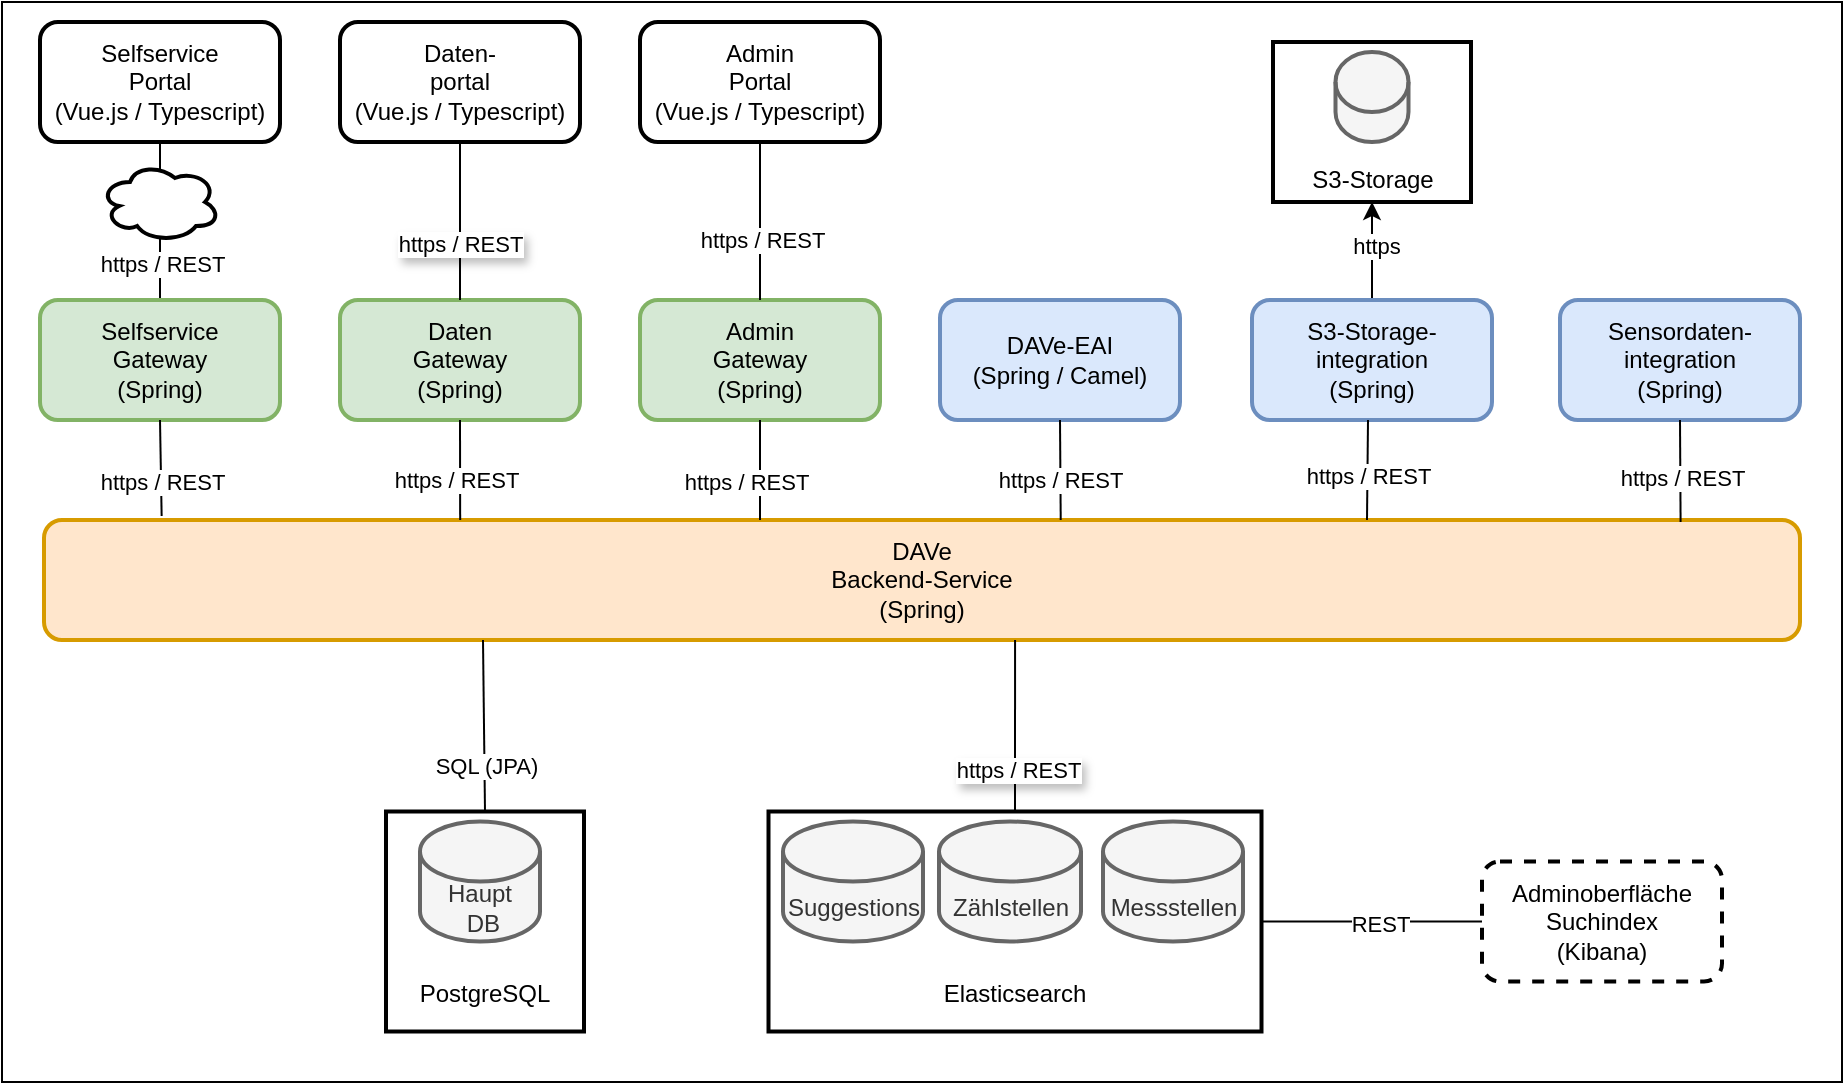 <mxfile version="27.0.5">
  <diagram name="Seite-1" id="tGG2_EKl2SILYdKcwT7H">
    <mxGraphModel dx="1426" dy="961" grid="1" gridSize="10" guides="1" tooltips="1" connect="1" arrows="1" fold="1" page="1" pageScale="1" pageWidth="827" pageHeight="1169" math="0" shadow="0">
      <root>
        <mxCell id="0" />
        <mxCell id="1" parent="0" />
        <mxCell id="_WJWJX7_Ri2AHZJ0Nav1-1" value="" style="rounded=0;whiteSpace=wrap;html=1;fillColor=#FFFFFF;" parent="1" vertex="1">
          <mxGeometry x="11" y="20" width="920" height="540" as="geometry" />
        </mxCell>
        <mxCell id="_WJWJX7_Ri2AHZJ0Nav1-46" style="edgeStyle=orthogonalEdgeStyle;rounded=0;orthogonalLoop=1;jettySize=auto;html=1;exitX=0.5;exitY=1;exitDx=0;exitDy=0;entryX=0.5;entryY=0;entryDx=0;entryDy=0;endArrow=none;startFill=0;strokeColor=light-dark(#000000,#000000);" parent="1" source="_WJWJX7_Ri2AHZJ0Nav1-2" target="_WJWJX7_Ri2AHZJ0Nav1-5" edge="1">
          <mxGeometry relative="1" as="geometry" />
        </mxCell>
        <mxCell id="_WJWJX7_Ri2AHZJ0Nav1-49" value="https / REST" style="edgeLabel;html=1;align=center;verticalAlign=middle;resizable=0;points=[];fontColor=light-dark(#000000,#000000);labelBackgroundColor=#FFFFFF;" parent="_WJWJX7_Ri2AHZJ0Nav1-46" vertex="1" connectable="0">
          <mxGeometry x="-0.709" relative="1" as="geometry">
            <mxPoint x="1" y="49" as="offset" />
          </mxGeometry>
        </mxCell>
        <mxCell id="_WJWJX7_Ri2AHZJ0Nav1-2" value="&lt;font style=&quot;color: light-dark(rgb(0, 0, 0), rgb(0, 0, 0));&quot;&gt;Selfservice&lt;br&gt;Portal&lt;br&gt;(Vue.js / Typescript)&lt;/font&gt;" style="rounded=1;whiteSpace=wrap;html=1;strokeWidth=2;fillColor=none;strokeColor=light-dark(#000000,#000000);" parent="1" vertex="1">
          <mxGeometry x="30" y="30" width="120" height="60" as="geometry" />
        </mxCell>
        <mxCell id="_WJWJX7_Ri2AHZJ0Nav1-3" value="Daten-&lt;br&gt;portal&lt;br&gt;(Vue.js / Typescript)" style="rounded=1;whiteSpace=wrap;html=1;strokeWidth=2;fillColor=none;strokeColor=light-dark(#000000,#000000);fontColor=light-dark(#000000,#000000);" parent="1" vertex="1">
          <mxGeometry x="180" y="30" width="120" height="60" as="geometry" />
        </mxCell>
        <mxCell id="_WJWJX7_Ri2AHZJ0Nav1-4" value="Admin&lt;br&gt;Portal&lt;br&gt;(Vue.js / Typescript)" style="rounded=1;whiteSpace=wrap;html=1;strokeWidth=2;fontColor=light-dark(#000000,#000000);fillColor=none;strokeColor=light-dark(#000000,#000000);" parent="1" vertex="1">
          <mxGeometry x="330" y="30" width="120" height="60" as="geometry" />
        </mxCell>
        <mxCell id="_WJWJX7_Ri2AHZJ0Nav1-5" value="Selfservice&lt;br&gt;Gateway&lt;br&gt;(Spring)" style="rounded=1;whiteSpace=wrap;html=1;strokeWidth=2;fillColor=#d5e8d4;strokeColor=#82b366;fontColor=light-dark(#000000,#000000);" parent="1" vertex="1">
          <mxGeometry x="30" y="169" width="120" height="60" as="geometry" />
        </mxCell>
        <mxCell id="_WJWJX7_Ri2AHZJ0Nav1-6" value="Daten&lt;br&gt;Gateway&lt;br&gt;(Spring)" style="rounded=1;whiteSpace=wrap;html=1;strokeWidth=2;fillColor=#d5e8d4;strokeColor=#82b366;fontColor=light-dark(#000000,#000000);" parent="1" vertex="1">
          <mxGeometry x="180" y="169" width="120" height="60" as="geometry" />
        </mxCell>
        <mxCell id="_WJWJX7_Ri2AHZJ0Nav1-7" value="Admin&lt;br&gt;Gateway&lt;br&gt;(Spring)" style="rounded=1;whiteSpace=wrap;html=1;strokeWidth=2;fillColor=#d5e8d4;strokeColor=#82b366;fontColor=light-dark(#000000,#000000);" parent="1" vertex="1">
          <mxGeometry x="330" y="169" width="120" height="60" as="geometry" />
        </mxCell>
        <mxCell id="_WJWJX7_Ri2AHZJ0Nav1-8" value="&lt;font style=&quot;color: light-dark(rgb(0, 0, 0), rgb(0, 0, 0));&quot;&gt;DAVe&lt;br&gt;Backend-Service&lt;br&gt;(Spring)&lt;/font&gt;" style="rounded=1;whiteSpace=wrap;html=1;strokeWidth=2;fillColor=#ffe6cc;strokeColor=#d79b00;" parent="1" vertex="1">
          <mxGeometry x="32" y="279" width="878" height="60" as="geometry" />
        </mxCell>
        <mxCell id="_WJWJX7_Ri2AHZJ0Nav1-9" value="" style="endArrow=none;html=1;rounded=0;entryX=0.5;entryY=1;entryDx=0;entryDy=0;exitX=0.067;exitY=-0.033;exitDx=0;exitDy=0;exitPerimeter=0;strokeColor=#000000;labelBackgroundColor=#FFFFFF;fontColor=#000000;" parent="1" source="_WJWJX7_Ri2AHZJ0Nav1-8" target="_WJWJX7_Ri2AHZJ0Nav1-5" edge="1">
          <mxGeometry width="50" height="50" relative="1" as="geometry">
            <mxPoint x="90" y="269" as="sourcePoint" />
            <mxPoint x="438" y="229" as="targetPoint" />
          </mxGeometry>
        </mxCell>
        <mxCell id="_WJWJX7_Ri2AHZJ0Nav1-10" value="" style="endArrow=none;html=1;rounded=0;entryX=0.5;entryY=1;entryDx=0;entryDy=0;exitX=0.237;exitY=0;exitDx=0;exitDy=0;exitPerimeter=0;labelBackgroundColor=#FFFFFF;fontColor=#000000;strokeColor=#000000;" parent="1" source="_WJWJX7_Ri2AHZJ0Nav1-8" target="_WJWJX7_Ri2AHZJ0Nav1-6" edge="1">
          <mxGeometry width="50" height="50" relative="1" as="geometry">
            <mxPoint x="240" y="269" as="sourcePoint" />
            <mxPoint x="438" y="229" as="targetPoint" />
          </mxGeometry>
        </mxCell>
        <mxCell id="_WJWJX7_Ri2AHZJ0Nav1-11" value="" style="endArrow=none;html=1;rounded=0;entryX=0.5;entryY=1;entryDx=0;entryDy=0;labelBackgroundColor=#FFFFFF;fontColor=#000000;strokeColor=#000000;" parent="1" target="_WJWJX7_Ri2AHZJ0Nav1-7" edge="1">
          <mxGeometry width="50" height="50" relative="1" as="geometry">
            <mxPoint x="390" y="279" as="sourcePoint" />
            <mxPoint x="438" y="229" as="targetPoint" />
          </mxGeometry>
        </mxCell>
        <mxCell id="_WJWJX7_Ri2AHZJ0Nav1-12" value="https / REST" style="edgeLabel;html=1;align=center;verticalAlign=middle;resizable=0;points=[];labelBackgroundColor=#FFFFFF;fontColor=#000000;" parent="_WJWJX7_Ri2AHZJ0Nav1-11" vertex="1" connectable="0">
          <mxGeometry x="0.461" y="1" relative="1" as="geometry">
            <mxPoint x="-6" y="17" as="offset" />
          </mxGeometry>
        </mxCell>
        <mxCell id="_WJWJX7_Ri2AHZJ0Nav1-13" value="https / REST" style="edgeLabel;html=1;align=center;verticalAlign=middle;resizable=0;points=[];labelBackgroundColor=#FFFFFF;fontColor=#000000;" parent="1" vertex="1" connectable="0">
          <mxGeometry x="238.0" y="259.004" as="geometry" />
        </mxCell>
        <mxCell id="_WJWJX7_Ri2AHZJ0Nav1-14" value="https / REST" style="edgeLabel;html=1;align=center;verticalAlign=middle;resizable=0;points=[];labelBackgroundColor=#FFFFFF;fontColor=#000000;" parent="1" vertex="1" connectable="0">
          <mxGeometry x="91.0" y="259.004" as="geometry">
            <mxPoint y="1" as="offset" />
          </mxGeometry>
        </mxCell>
        <mxCell id="_WJWJX7_Ri2AHZJ0Nav1-15" value="" style="ellipse;shape=cloud;whiteSpace=wrap;html=1;strokeWidth=2;fillColor=#FFFFFF;strokeColor=light-dark(#000000,#000000);" parent="1" vertex="1">
          <mxGeometry x="60" y="100" width="60" height="40" as="geometry" />
        </mxCell>
        <mxCell id="_WJWJX7_Ri2AHZJ0Nav1-18" value="" style="endArrow=none;html=1;rounded=0;entryX=0.5;entryY=1;entryDx=0;entryDy=0;exitX=0.5;exitY=0;exitDx=0;exitDy=0;strokeColor=light-dark(#000000,#000000);" parent="1" source="_WJWJX7_Ri2AHZJ0Nav1-6" target="_WJWJX7_Ri2AHZJ0Nav1-3" edge="1">
          <mxGeometry width="50" height="50" relative="1" as="geometry">
            <mxPoint x="390" y="239" as="sourcePoint" />
            <mxPoint x="240" y="99" as="targetPoint" />
          </mxGeometry>
        </mxCell>
        <mxCell id="_WJWJX7_Ri2AHZJ0Nav1-48" value="https / REST" style="edgeLabel;html=1;align=center;verticalAlign=middle;resizable=0;points=[];fontColor=light-dark(#000000,#000000);textShadow=1;labelBackgroundColor=#FFFFFF;" parent="_WJWJX7_Ri2AHZJ0Nav1-18" vertex="1" connectable="0">
          <mxGeometry x="-0.288" relative="1" as="geometry">
            <mxPoint as="offset" />
          </mxGeometry>
        </mxCell>
        <mxCell id="_WJWJX7_Ri2AHZJ0Nav1-20" value="" style="endArrow=none;html=1;rounded=0;entryX=0.5;entryY=1;entryDx=0;entryDy=0;exitX=0.5;exitY=0;exitDx=0;exitDy=0;strokeColor=light-dark(#000000,#000000);" parent="1" source="_WJWJX7_Ri2AHZJ0Nav1-7" target="_WJWJX7_Ri2AHZJ0Nav1-4" edge="1">
          <mxGeometry width="50" height="50" relative="1" as="geometry">
            <mxPoint x="390" y="239" as="sourcePoint" />
            <mxPoint x="390" y="99" as="targetPoint" />
          </mxGeometry>
        </mxCell>
        <mxCell id="_WJWJX7_Ri2AHZJ0Nav1-47" value="https / REST" style="edgeLabel;html=1;align=center;verticalAlign=middle;resizable=0;points=[];labelBackgroundColor=#FFFFFF;fontColor=#000000;" parent="_WJWJX7_Ri2AHZJ0Nav1-20" vertex="1" connectable="0">
          <mxGeometry x="0.108" y="-1" relative="1" as="geometry">
            <mxPoint y="14" as="offset" />
          </mxGeometry>
        </mxCell>
        <mxCell id="_WJWJX7_Ri2AHZJ0Nav1-22" value="DAVe-EAI&lt;br&gt;(Spring / Camel)" style="rounded=1;whiteSpace=wrap;html=1;strokeWidth=2;fillColor=#dae8fc;strokeColor=#6c8ebf;fontColor=light-dark(#000000,#000000);" parent="1" vertex="1">
          <mxGeometry x="480" y="169" width="120" height="60" as="geometry" />
        </mxCell>
        <mxCell id="_WJWJX7_Ri2AHZJ0Nav1-23" value="" style="endArrow=none;html=1;rounded=0;entryX=0.5;entryY=1;entryDx=0;entryDy=0;exitX=0.579;exitY=0;exitDx=0;exitDy=0;exitPerimeter=0;labelBackgroundColor=#FFFFFF;fontColor=#000000;strokeColor=#000000;" parent="1" source="_WJWJX7_Ri2AHZJ0Nav1-8" target="_WJWJX7_Ri2AHZJ0Nav1-22" edge="1">
          <mxGeometry width="50" height="50" relative="1" as="geometry">
            <mxPoint x="1150" y="349" as="sourcePoint" />
            <mxPoint x="440" y="79" as="targetPoint" />
          </mxGeometry>
        </mxCell>
        <mxCell id="_WJWJX7_Ri2AHZJ0Nav1-24" value="https / REST" style="edgeLabel;html=1;align=center;verticalAlign=middle;resizable=0;points=[];labelBackgroundColor=#FFFFFF;fontColor=#000000;" parent="1" vertex="1" connectable="0">
          <mxGeometry x="540.0" y="259.007" as="geometry" />
        </mxCell>
        <mxCell id="_WJWJX7_Ri2AHZJ0Nav1-25" value="&lt;div&gt;&lt;br&gt;&lt;/div&gt;&lt;div&gt;&lt;br&gt;&lt;/div&gt;&lt;div&gt;&lt;br&gt;&lt;/div&gt;&lt;div&gt;&lt;br&gt;&lt;/div&gt;&lt;div&gt;&lt;span style=&quot;text-wrap-mode: nowrap;&quot;&gt;&lt;br&gt;&lt;/span&gt;&lt;/div&gt;&lt;div&gt;&lt;span style=&quot;text-wrap-mode: nowrap;&quot;&gt;PostgreSQL&lt;/span&gt;&lt;/div&gt;" style="rounded=0;whiteSpace=wrap;html=1;strokeWidth=2;fillColor=none;fontColor=light-dark(#000000,#000000);strokeColor=light-dark(#000000,#000000);" parent="1" vertex="1">
          <mxGeometry x="203" y="424.75" width="99" height="110" as="geometry" />
        </mxCell>
        <mxCell id="_WJWJX7_Ri2AHZJ0Nav1-27" value="Haupt&lt;br&gt;&amp;nbsp;DB" style="shape=cylinder3;whiteSpace=wrap;html=1;boundedLbl=1;backgroundOutline=1;size=15;strokeWidth=2;fillColor=#f5f5f5;fontColor=#333333;strokeColor=#666666;" parent="1" vertex="1">
          <mxGeometry x="220" y="429.75" width="60" height="60" as="geometry" />
        </mxCell>
        <mxCell id="_WJWJX7_Ri2AHZJ0Nav1-28" value="" style="endArrow=none;html=1;rounded=0;exitX=0.5;exitY=0;exitDx=0;exitDy=0;entryX=0.25;entryY=1;entryDx=0;entryDy=0;strokeColor=light-dark(#000000,#000000);" parent="1" source="_WJWJX7_Ri2AHZJ0Nav1-25" target="_WJWJX7_Ri2AHZJ0Nav1-8" edge="1">
          <mxGeometry width="50" height="50" relative="1" as="geometry">
            <mxPoint x="390" y="419" as="sourcePoint" />
            <mxPoint x="410" y="639" as="targetPoint" />
          </mxGeometry>
        </mxCell>
        <mxCell id="_WJWJX7_Ri2AHZJ0Nav1-29" value="SQL (JPA)" style="edgeLabel;html=1;align=center;verticalAlign=middle;resizable=0;points=[];labelBackgroundColor=#FFFFFF;fontColor=light-dark(#000000,#000000);" parent="_WJWJX7_Ri2AHZJ0Nav1-28" vertex="1" connectable="0">
          <mxGeometry x="-0.46" y="-1" relative="1" as="geometry">
            <mxPoint as="offset" />
          </mxGeometry>
        </mxCell>
        <mxCell id="_WJWJX7_Ri2AHZJ0Nav1-31" value="&lt;div&gt;&lt;br&gt;&lt;/div&gt;&lt;div&gt;&lt;br&gt;&lt;/div&gt;&lt;div&gt;&lt;br&gt;&lt;/div&gt;&lt;div&gt;&lt;br&gt;&lt;/div&gt;&lt;div&gt;&lt;br&gt;&lt;/div&gt;Elasticsearch" style="rounded=0;whiteSpace=wrap;html=1;strokeWidth=2;fillColor=none;strokeColor=light-dark(#000000,#000000);fontColor=#000000;" parent="1" vertex="1">
          <mxGeometry x="394.25" y="424.75" width="246.5" height="110" as="geometry" />
        </mxCell>
        <mxCell id="_WJWJX7_Ri2AHZJ0Nav1-32" value="Suggestions" style="shape=cylinder3;whiteSpace=wrap;html=1;boundedLbl=1;backgroundOutline=1;size=15;strokeWidth=2;fillColor=#f5f5f5;fontColor=#333333;strokeColor=#666666;" parent="1" vertex="1">
          <mxGeometry x="401.5" y="429.75" width="70" height="60" as="geometry" />
        </mxCell>
        <mxCell id="_WJWJX7_Ri2AHZJ0Nav1-34" value="&lt;font style=&quot;color: light-dark(rgb(0, 0, 0), rgb(0, 0, 0));&quot;&gt;Adminoberfläche&lt;br&gt;Suchindex&lt;br&gt;(Kibana)&lt;/font&gt;" style="rounded=1;whiteSpace=wrap;html=1;strokeWidth=2;fontColor=#5C5C5C;dashed=1;strokeColor=light-dark(#000000,#000000);fillColor=light-dark(#FFFFFF,#FFFFFF);" parent="1" vertex="1">
          <mxGeometry x="751" y="449.75" width="120" height="60" as="geometry" />
        </mxCell>
        <mxCell id="_WJWJX7_Ri2AHZJ0Nav1-35" value="" style="endArrow=none;html=1;rounded=0;exitX=1;exitY=0.5;exitDx=0;exitDy=0;entryX=0;entryY=0.5;entryDx=0;entryDy=0;strokeColor=light-dark(#000000,#000000);" parent="1" source="_WJWJX7_Ri2AHZJ0Nav1-31" target="_WJWJX7_Ri2AHZJ0Nav1-34" edge="1">
          <mxGeometry width="50" height="50" relative="1" as="geometry">
            <mxPoint x="479" y="343.74" as="sourcePoint" />
            <mxPoint x="529" y="293.74" as="targetPoint" />
          </mxGeometry>
        </mxCell>
        <mxCell id="_WJWJX7_Ri2AHZJ0Nav1-36" value="REST" style="edgeLabel;html=1;align=center;verticalAlign=middle;resizable=0;points=[];labelBackgroundColor=#FFFFFF;fontColor=light-dark(#000000,#000000);" parent="_WJWJX7_Ri2AHZJ0Nav1-35" vertex="1" connectable="0">
          <mxGeometry x="-0.367" y="-1" relative="1" as="geometry">
            <mxPoint x="24" as="offset" />
          </mxGeometry>
        </mxCell>
        <mxCell id="_WJWJX7_Ri2AHZJ0Nav1-37" value="" style="endArrow=none;html=1;rounded=0;exitX=0.5;exitY=0;exitDx=0;exitDy=0;entryX=0.553;entryY=1;entryDx=0;entryDy=0;entryPerimeter=0;strokeColor=light-dark(#000000,#000000);" parent="1" source="_WJWJX7_Ri2AHZJ0Nav1-31" target="_WJWJX7_Ri2AHZJ0Nav1-8" edge="1">
          <mxGeometry width="50" height="50" relative="1" as="geometry">
            <mxPoint x="390" y="329" as="sourcePoint" />
            <mxPoint x="1180" y="459" as="targetPoint" />
          </mxGeometry>
        </mxCell>
        <mxCell id="_WJWJX7_Ri2AHZJ0Nav1-38" value="https / REST" style="edgeLabel;html=1;align=center;verticalAlign=middle;resizable=0;points=[];labelBackgroundColor=light-dark(#FFFFFF,#FFFFFF);fontColor=light-dark(#000000,#000000);textShadow=1;" parent="_WJWJX7_Ri2AHZJ0Nav1-37" vertex="1" connectable="0">
          <mxGeometry x="-0.497" y="-1" relative="1" as="geometry">
            <mxPoint as="offset" />
          </mxGeometry>
        </mxCell>
        <mxCell id="_b2bqmm1os4NKFd39sIz-3" style="edgeStyle=orthogonalEdgeStyle;rounded=0;orthogonalLoop=1;jettySize=auto;html=1;exitX=0.5;exitY=0;exitDx=0;exitDy=0;entryX=0.5;entryY=1;entryDx=0;entryDy=0;strokeColor=#000000;" edge="1" parent="1" source="_WJWJX7_Ri2AHZJ0Nav1-39" target="_b2bqmm1os4NKFd39sIz-1">
          <mxGeometry relative="1" as="geometry" />
        </mxCell>
        <mxCell id="_b2bqmm1os4NKFd39sIz-4" value="https" style="edgeLabel;html=1;align=center;verticalAlign=middle;resizable=0;points=[];labelBackgroundColor=light-dark(#FFFFFF,#FFFFFF);fontColor=#000000;" vertex="1" connectable="0" parent="_b2bqmm1os4NKFd39sIz-3">
          <mxGeometry x="0.119" y="-2" relative="1" as="geometry">
            <mxPoint as="offset" />
          </mxGeometry>
        </mxCell>
        <mxCell id="_WJWJX7_Ri2AHZJ0Nav1-39" value="S3-Storage-integration&lt;br&gt;(Spring)" style="rounded=1;whiteSpace=wrap;html=1;strokeWidth=2;fillColor=#dae8fc;strokeColor=#6c8ebf;fontColor=#000000;" parent="1" vertex="1">
          <mxGeometry x="636" y="169" width="120" height="60" as="geometry" />
        </mxCell>
        <mxCell id="_WJWJX7_Ri2AHZJ0Nav1-40" value="Sensordaten-integration&lt;br&gt;(Spring)" style="rounded=1;whiteSpace=wrap;html=1;strokeWidth=2;fillColor=#dae8fc;strokeColor=#6c8ebf;fontColor=#000000;" parent="1" vertex="1">
          <mxGeometry x="790" y="169" width="120" height="60" as="geometry" />
        </mxCell>
        <mxCell id="_WJWJX7_Ri2AHZJ0Nav1-41" value="" style="endArrow=none;html=1;rounded=0;exitX=0.75;exitY=0;exitDx=0;exitDy=0;labelBackgroundColor=#FFFFFF;fontColor=#000000;strokeColor=#000000;" parent="1" edge="1">
          <mxGeometry width="50" height="50" relative="1" as="geometry">
            <mxPoint x="693.5" y="279" as="sourcePoint" />
            <mxPoint x="694" y="229" as="targetPoint" />
          </mxGeometry>
        </mxCell>
        <mxCell id="_WJWJX7_Ri2AHZJ0Nav1-42" value="https / REST" style="edgeLabel;html=1;align=center;verticalAlign=middle;resizable=0;points=[];labelBackgroundColor=#FFFFFF;fontColor=#000000;" parent="_WJWJX7_Ri2AHZJ0Nav1-41" vertex="1" connectable="0">
          <mxGeometry x="0.49" relative="1" as="geometry">
            <mxPoint y="15" as="offset" />
          </mxGeometry>
        </mxCell>
        <mxCell id="_WJWJX7_Ri2AHZJ0Nav1-43" value="" style="endArrow=none;html=1;rounded=0;entryX=0.5;entryY=1;entryDx=0;entryDy=0;exitX=0.932;exitY=0.017;exitDx=0;exitDy=0;exitPerimeter=0;labelBackgroundColor=#FFFFFF;fontColor=#000000;strokeColor=#000000;" parent="1" source="_WJWJX7_Ri2AHZJ0Nav1-8" target="_WJWJX7_Ri2AHZJ0Nav1-40" edge="1">
          <mxGeometry width="50" height="50" relative="1" as="geometry">
            <mxPoint x="850" y="269" as="sourcePoint" />
            <mxPoint x="630" y="429" as="targetPoint" />
          </mxGeometry>
        </mxCell>
        <mxCell id="_WJWJX7_Ri2AHZJ0Nav1-44" value="https / REST" style="edgeLabel;html=1;align=center;verticalAlign=middle;resizable=0;points=[];labelBackgroundColor=#FFFFFF;fontColor=#000000;" parent="_WJWJX7_Ri2AHZJ0Nav1-43" vertex="1" connectable="0">
          <mxGeometry x="0.44" y="-1" relative="1" as="geometry">
            <mxPoint y="14" as="offset" />
          </mxGeometry>
        </mxCell>
        <mxCell id="_WJWJX7_Ri2AHZJ0Nav1-51" value="Zählstellen" style="shape=cylinder3;whiteSpace=wrap;html=1;boundedLbl=1;backgroundOutline=1;size=15;strokeWidth=2;fillColor=#f5f5f5;fontColor=#333333;strokeColor=#666666;" parent="1" vertex="1">
          <mxGeometry x="479.5" y="429.75" width="71" height="60" as="geometry" />
        </mxCell>
        <mxCell id="_WJWJX7_Ri2AHZJ0Nav1-52" value="Messstellen" style="shape=cylinder3;whiteSpace=wrap;html=1;boundedLbl=1;backgroundOutline=1;size=15;strokeWidth=2;fillColor=#f5f5f5;fontColor=#333333;strokeColor=#666666;" parent="1" vertex="1">
          <mxGeometry x="561.5" y="429.75" width="70" height="60" as="geometry" />
        </mxCell>
        <mxCell id="_b2bqmm1os4NKFd39sIz-1" value="&lt;div&gt;&lt;br&gt;&lt;/div&gt;&lt;div&gt;&lt;br&gt;&lt;/div&gt;&lt;div&gt;&lt;br&gt;&lt;/div&gt;&lt;div&gt;&lt;br&gt;&lt;/div&gt;&lt;div&gt;&lt;span style=&quot;text-wrap-mode: nowrap; background-color: transparent;&quot;&gt;S3-Storage&lt;/span&gt;&lt;/div&gt;" style="rounded=0;whiteSpace=wrap;html=1;strokeWidth=2;fillColor=none;fontColor=light-dark(#000000,#000000);strokeColor=light-dark(#000000,#000000);" vertex="1" parent="1">
          <mxGeometry x="646.5" y="40" width="99" height="80" as="geometry" />
        </mxCell>
        <mxCell id="_b2bqmm1os4NKFd39sIz-2" value="" style="shape=cylinder3;whiteSpace=wrap;html=1;boundedLbl=1;backgroundOutline=1;size=15;strokeWidth=2;fillColor=#f5f5f5;fontColor=#333333;strokeColor=#666666;" vertex="1" parent="1">
          <mxGeometry x="677.75" y="45" width="36.5" height="45" as="geometry" />
        </mxCell>
      </root>
    </mxGraphModel>
  </diagram>
</mxfile>
